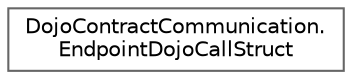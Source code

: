 digraph "Graphical Class Hierarchy"
{
 // LATEX_PDF_SIZE
  bgcolor="transparent";
  edge [fontname=Helvetica,fontsize=10,labelfontname=Helvetica,labelfontsize=10];
  node [fontname=Helvetica,fontsize=10,shape=box,height=0.2,width=0.4];
  rankdir="LR";
  Node0 [id="Node000000",label="DojoContractCommunication.\lEndpointDojoCallStruct",height=0.2,width=0.4,color="grey40", fillcolor="white", style="filled",URL="$struct_dojo_contract_communication_1_1_endpoint_dojo_call_struct.html",tooltip=" "];
}
